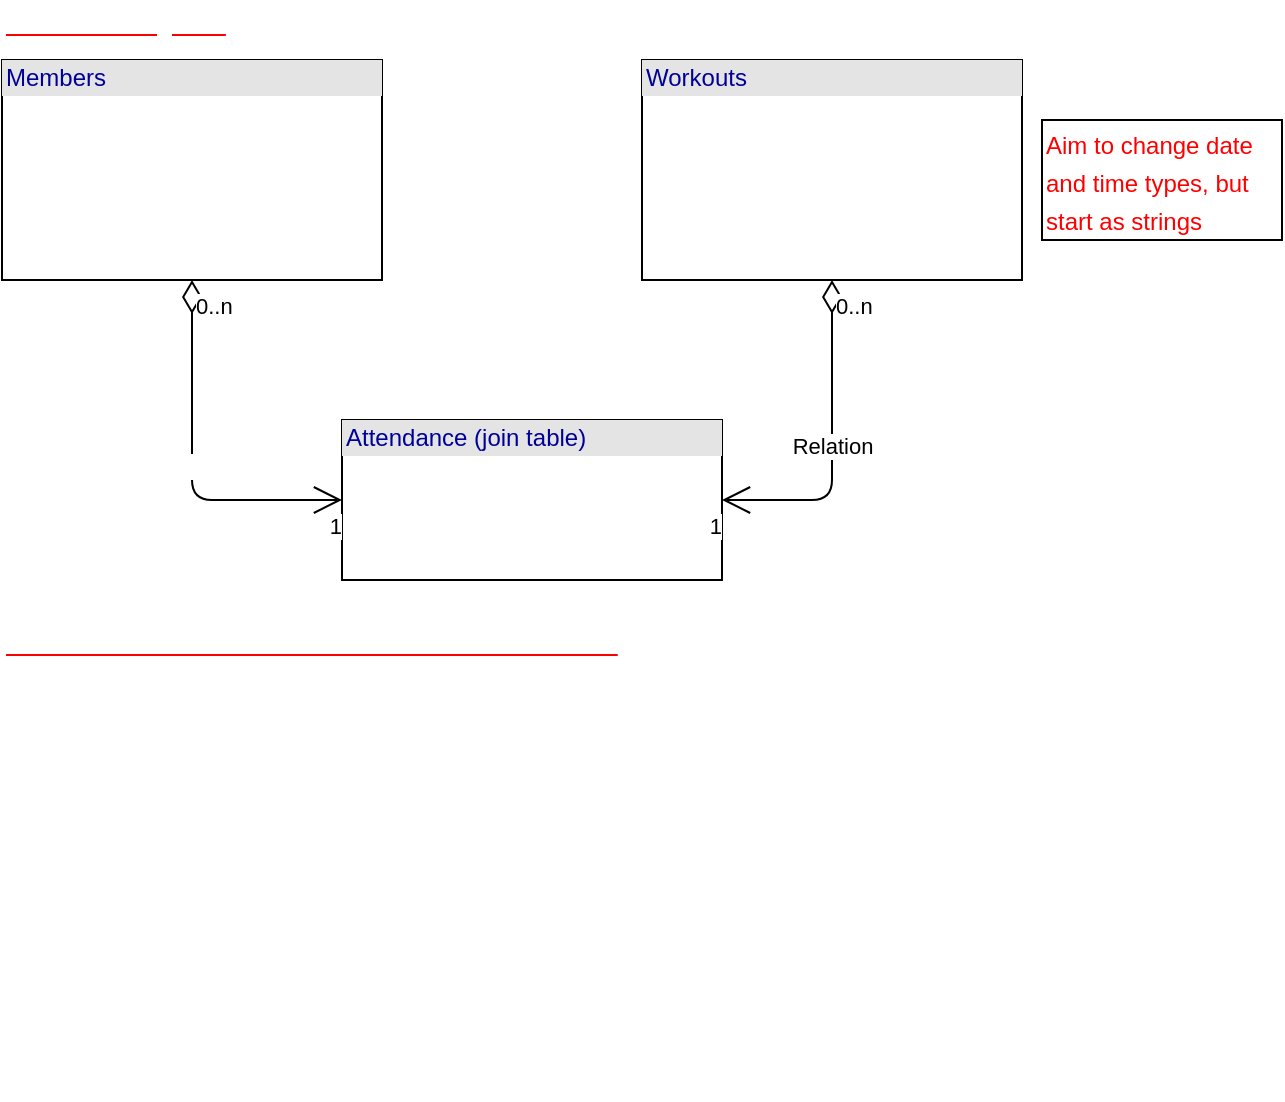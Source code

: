 <mxfile version="13.10.0" type="embed">
    <diagram id="yuUKrdxK7lDRYAdd8XKC" name="Page-1">
        <mxGraphModel dx="628" dy="469" grid="1" gridSize="10" guides="1" tooltips="1" connect="1" arrows="1" fold="1" page="1" pageScale="1" pageWidth="827" pageHeight="1169" math="0" shadow="0">
            <root>
                <mxCell id="0"/>
                <mxCell id="1" parent="0"/>
                <mxCell id="2" value="&lt;div style=&quot;box-sizing: border-box ; width: 100% ; background: #e4e4e4 ; padding: 2px&quot;&gt;&lt;font color=&quot;#000099&quot;&gt;Members&lt;/font&gt;&lt;/div&gt;&lt;table style=&quot;width: 100% ; font-size: 1em&quot; cellpadding=&quot;2&quot; cellspacing=&quot;0&quot;&gt;&lt;tbody&gt;&lt;tr&gt;&lt;td&gt;&lt;font color=&quot;#ffffff&quot;&gt;PK&lt;/font&gt;&lt;/td&gt;&lt;td&gt;&lt;font color=&quot;#ffffff&quot;&gt;id SERIAL&lt;/font&gt;&lt;/td&gt;&lt;/tr&gt;&lt;tr&gt;&lt;td&gt;&lt;br&gt;&lt;/td&gt;&lt;td&gt;&lt;font color=&quot;#ffffff&quot;&gt;first_name VARCHAR(255)&lt;/font&gt;&lt;/td&gt;&lt;/tr&gt;&lt;tr&gt;&lt;td&gt;&lt;/td&gt;&lt;td&gt;&lt;font color=&quot;#ffffff&quot;&gt;last_name VARCHAR(255)&lt;br&gt;gender VARCHAR(255)&lt;br&gt;age INT&lt;/font&gt;&lt;/td&gt;&lt;/tr&gt;&lt;/tbody&gt;&lt;/table&gt;" style="verticalAlign=top;align=left;overflow=fill;html=1;fontColor=#FF0000;" vertex="1" parent="1">
                    <mxGeometry x="40" y="40" width="190" height="110" as="geometry"/>
                </mxCell>
                <mxCell id="3" value="&lt;div style=&quot;box-sizing: border-box ; width: 100% ; background: #e4e4e4 ; padding: 2px&quot;&gt;&lt;font color=&quot;#000099&quot;&gt;Workouts&lt;/font&gt;&lt;/div&gt;&lt;table style=&quot;width: 100% ; font-size: 1em&quot; cellpadding=&quot;2&quot; cellspacing=&quot;0&quot;&gt;&lt;tbody&gt;&lt;tr&gt;&lt;td&gt;&lt;font color=&quot;#ffffff&quot;&gt;PK&lt;/font&gt;&lt;/td&gt;&lt;td&gt;&lt;font color=&quot;#ffffff&quot;&gt;id SERIAL&lt;/font&gt;&lt;/td&gt;&lt;/tr&gt;&lt;tr&gt;&lt;td&gt;&lt;br&gt;&lt;/td&gt;&lt;td&gt;&lt;font color=&quot;#ffffff&quot;&gt;name VARCHAR(255)&lt;br&gt;category VARCHAR(255)&lt;/font&gt;&lt;/td&gt;&lt;/tr&gt;&lt;tr&gt;&lt;td&gt;&lt;/td&gt;&lt;td&gt;&lt;font color=&quot;#ffffff&quot;&gt;date VARCHAR(255)&lt;br&gt;time VARCHAR(255)&lt;/font&gt;&lt;/td&gt;&lt;/tr&gt;&lt;/tbody&gt;&lt;/table&gt;" style="verticalAlign=top;align=left;overflow=fill;html=1;fontColor=#FF0000;" vertex="1" parent="1">
                    <mxGeometry x="360" y="40" width="190" height="110" as="geometry"/>
                </mxCell>
                <mxCell id="4" value="&lt;div style=&quot;box-sizing: border-box ; width: 100% ; background: #e4e4e4 ; padding: 2px&quot;&gt;&lt;font color=&quot;#000099&quot;&gt;Attendance (join table)&lt;/font&gt;&lt;/div&gt;&lt;table style=&quot;width: 100% ; font-size: 1em&quot; cellpadding=&quot;2&quot; cellspacing=&quot;0&quot;&gt;&lt;tbody&gt;&lt;tr&gt;&lt;td&gt;&lt;font color=&quot;#ffffff&quot;&gt;PK&lt;/font&gt;&lt;/td&gt;&lt;td&gt;&lt;font color=&quot;#ffffff&quot;&gt;id SERIAL&lt;/font&gt;&lt;/td&gt;&lt;/tr&gt;&lt;tr&gt;&lt;td&gt;&lt;font color=&quot;#ffffff&quot;&gt;FK&lt;br&gt;FK&lt;/font&gt;&lt;/td&gt;&lt;td&gt;&lt;font color=&quot;#ffffff&quot;&gt;member_id INT&lt;br&gt;workout_id INT&lt;/font&gt;&lt;/td&gt;&lt;/tr&gt;&lt;tr&gt;&lt;td&gt;&lt;/td&gt;&lt;td&gt;&lt;font color=&quot;#ffffff&quot;&gt;&lt;br&gt;&lt;/font&gt;&lt;/td&gt;&lt;/tr&gt;&lt;/tbody&gt;&lt;/table&gt;" style="verticalAlign=top;align=left;overflow=fill;html=1;fontColor=#FF0000;" vertex="1" parent="1">
                    <mxGeometry x="210" y="220" width="190" height="80" as="geometry"/>
                </mxCell>
                <mxCell id="5" value="Relation" style="endArrow=open;html=1;endSize=12;startArrow=diamondThin;startSize=14;startFill=0;edgeStyle=orthogonalEdgeStyle;exitX=0.5;exitY=1;exitDx=0;exitDy=0;entryX=0;entryY=0.5;entryDx=0;entryDy=0;fontColor=#FFFFFF;" edge="1" parent="1" source="2" target="4">
                    <mxGeometry relative="1" as="geometry">
                        <mxPoint x="90" y="190" as="sourcePoint"/>
                        <mxPoint x="250" y="190" as="targetPoint"/>
                    </mxGeometry>
                </mxCell>
                <mxCell id="6" value="0..n" style="edgeLabel;resizable=0;html=1;align=left;verticalAlign=top;" connectable="0" vertex="1" parent="5">
                    <mxGeometry x="-1" relative="1" as="geometry"/>
                </mxCell>
                <mxCell id="7" value="1" style="edgeLabel;resizable=0;html=1;align=right;verticalAlign=top;" connectable="0" vertex="1" parent="5">
                    <mxGeometry x="1" relative="1" as="geometry"/>
                </mxCell>
                <mxCell id="8" value="Relation" style="endArrow=open;html=1;endSize=12;startArrow=diamondThin;startSize=14;startFill=0;edgeStyle=orthogonalEdgeStyle;exitX=0.5;exitY=1;exitDx=0;exitDy=0;entryX=1;entryY=0.5;entryDx=0;entryDy=0;" edge="1" parent="1" source="3" target="4">
                    <mxGeometry relative="1" as="geometry">
                        <mxPoint x="430" y="180" as="sourcePoint"/>
                        <mxPoint x="590" y="180" as="targetPoint"/>
                    </mxGeometry>
                </mxCell>
                <mxCell id="9" value="0..n" style="edgeLabel;resizable=0;html=1;align=left;verticalAlign=top;" connectable="0" vertex="1" parent="8">
                    <mxGeometry x="-1" relative="1" as="geometry"/>
                </mxCell>
                <mxCell id="10" value="1" style="edgeLabel;resizable=0;html=1;align=right;verticalAlign=top;" connectable="0" vertex="1" parent="8">
                    <mxGeometry x="1" relative="1" as="geometry"/>
                </mxCell>
                <mxCell id="11" value="&lt;font color=&quot;#ffffff&quot; style=&quot;font-size: 16px;&quot;&gt;MVP db layout&lt;/font&gt;" style="text;html=1;align=left;verticalAlign=middle;resizable=0;points=[];autosize=1;fontColor=#FF0000;fontStyle=5;fontSize=16;" vertex="1" parent="1">
                    <mxGeometry x="40" y="10" width="130" height="20" as="geometry"/>
                </mxCell>
                <mxCell id="12" value="&lt;font color=&quot;#ffffff&quot; style=&quot;font-size: 16px&quot;&gt;Possible extension alterations/additions&lt;/font&gt;" style="text;html=1;align=left;verticalAlign=middle;resizable=0;points=[];autosize=1;fontColor=#FF0000;fontStyle=5;fontSize=16;" vertex="1" parent="1">
                    <mxGeometry x="40" y="320" width="320" height="20" as="geometry"/>
                </mxCell>
                <mxCell id="13" value="&lt;ul&gt;&lt;li&gt;&lt;font style=&quot;font-size: 12px&quot;&gt;Memberships: - add membership field to members. Add membership requirement to classes.&lt;/font&gt;&lt;/li&gt;&lt;li&gt;&lt;span style=&quot;font-size: 12px&quot;&gt;Maximum class capacity&lt;/span&gt;&lt;/li&gt;&lt;li&gt;&lt;font style=&quot;font-size: 12px&quot;&gt;Add coaches table: - One to many relationship between classes and coaches&lt;br&gt;(1 coach per class, but coaches can lead multiple classes)&lt;/font&gt;&lt;/li&gt;&lt;li&gt;&lt;font style=&quot;font-size: 12px&quot;&gt;Filter classes by date/time?&lt;/font&gt;&lt;/li&gt;&lt;li&gt;&lt;font style=&quot;font-size: 12px&quot;&gt;Age restricted classes? (kids, seniors?)&lt;/font&gt;&lt;/li&gt;&lt;li&gt;&lt;span style=&quot;font-size: 12px&quot;&gt;Active/deactivated members? Deactivate if showing covid symptoms?&lt;/span&gt;&lt;/li&gt;&lt;li&gt;&lt;span style=&quot;font-size: 12px&quot;&gt;Pay for memberships and/or certain classes?&lt;/span&gt;&lt;/li&gt;&lt;/ul&gt;" style="text;html=1;align=left;verticalAlign=middle;resizable=0;points=[];autosize=1;fontSize=16;fontColor=#FFFFFF;" vertex="1" parent="1">
                    <mxGeometry x="40" y="320" width="550" height="240" as="geometry"/>
                </mxCell>
                <mxCell id="15" value="&lt;span style=&quot;font-size: 12px ; text-align: center&quot;&gt;&lt;font color=&quot;#ff0000&quot;&gt;Aim to change date and time types, but start as strings&lt;/font&gt;&lt;/span&gt;" style="whiteSpace=wrap;html=1;fontSize=16;fontColor=#FFFFFF;align=left;" vertex="1" parent="1">
                    <mxGeometry x="560" y="70" width="120" height="60" as="geometry"/>
                </mxCell>
            </root>
        </mxGraphModel>
    </diagram>
</mxfile>
